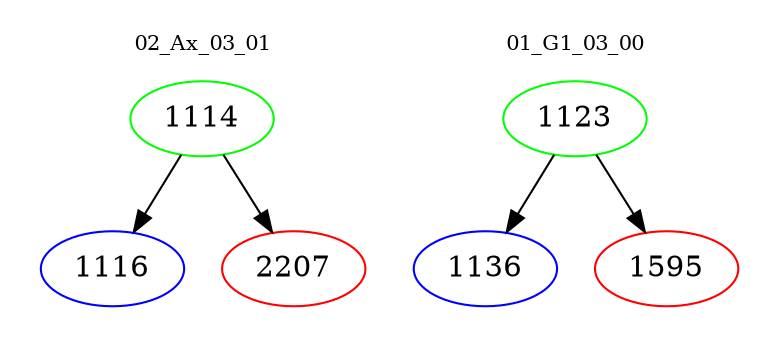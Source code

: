 digraph{
subgraph cluster_0 {
color = white
label = "02_Ax_03_01";
fontsize=10;
T0_1114 [label="1114", color="green"]
T0_1114 -> T0_1116 [color="black"]
T0_1116 [label="1116", color="blue"]
T0_1114 -> T0_2207 [color="black"]
T0_2207 [label="2207", color="red"]
}
subgraph cluster_1 {
color = white
label = "01_G1_03_00";
fontsize=10;
T1_1123 [label="1123", color="green"]
T1_1123 -> T1_1136 [color="black"]
T1_1136 [label="1136", color="blue"]
T1_1123 -> T1_1595 [color="black"]
T1_1595 [label="1595", color="red"]
}
}
